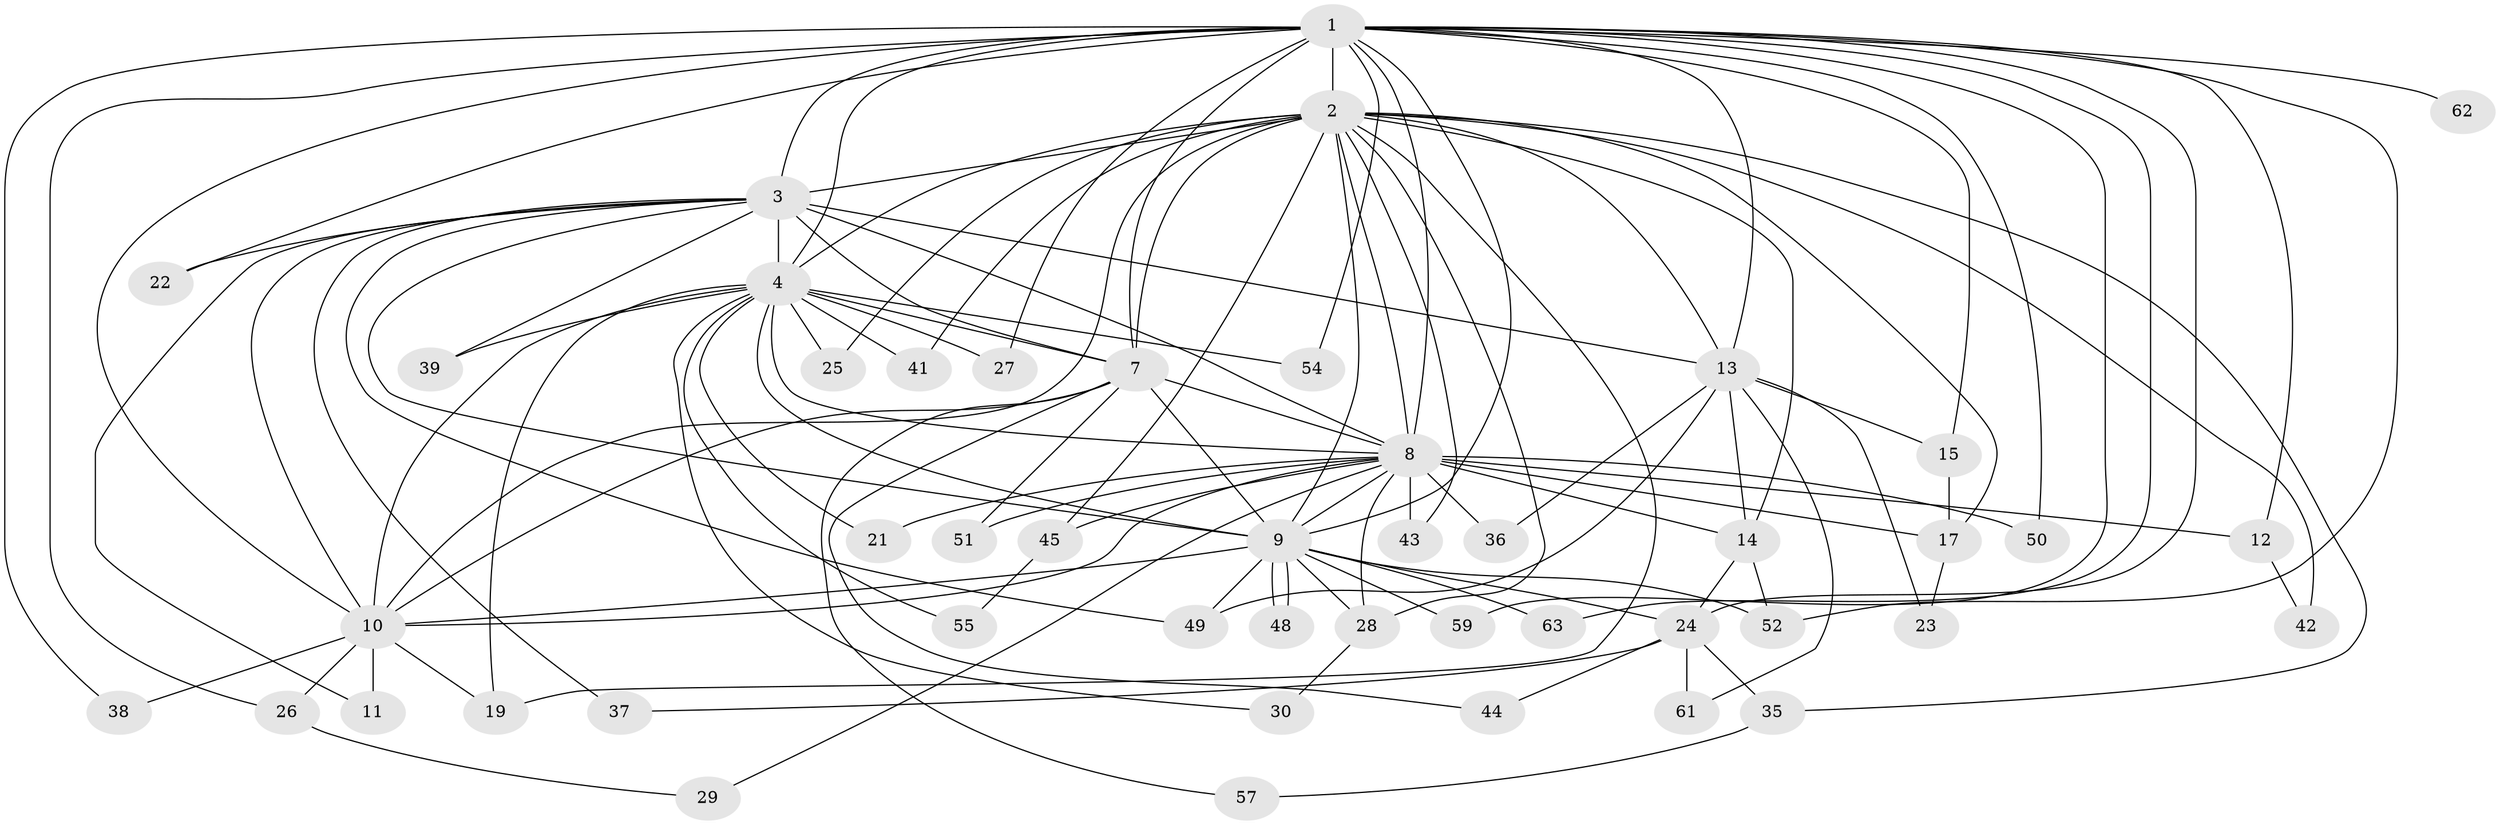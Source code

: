 // Generated by graph-tools (version 1.1) at 2025/23/03/03/25 07:23:46]
// undirected, 47 vertices, 113 edges
graph export_dot {
graph [start="1"]
  node [color=gray90,style=filled];
  1 [super="+6"];
  2 [super="+5"];
  3 [super="+16"];
  4 [super="+34"];
  7 [super="+40"];
  8 [super="+20"];
  9;
  10 [super="+46"];
  11;
  12;
  13 [super="+31"];
  14 [super="+18"];
  15;
  17 [super="+32"];
  19 [super="+47"];
  21;
  22;
  23;
  24 [super="+33"];
  25;
  26;
  27;
  28 [super="+56"];
  29;
  30;
  35;
  36;
  37;
  38;
  39;
  41;
  42;
  43;
  44;
  45 [super="+53"];
  48;
  49 [super="+60"];
  50;
  51;
  52 [super="+58"];
  54;
  55;
  57;
  59;
  61;
  62;
  63;
  1 -- 2 [weight=4];
  1 -- 3 [weight=3];
  1 -- 4 [weight=2];
  1 -- 7 [weight=2];
  1 -- 8 [weight=2];
  1 -- 9 [weight=2];
  1 -- 10 [weight=2];
  1 -- 24;
  1 -- 27;
  1 -- 54;
  1 -- 59;
  1 -- 62 [weight=2];
  1 -- 63;
  1 -- 12;
  1 -- 13;
  1 -- 15;
  1 -- 22;
  1 -- 26;
  1 -- 38;
  1 -- 50;
  1 -- 52;
  2 -- 3 [weight=2];
  2 -- 4 [weight=2];
  2 -- 7 [weight=2];
  2 -- 8 [weight=2];
  2 -- 9 [weight=2];
  2 -- 10 [weight=2];
  2 -- 13;
  2 -- 17;
  2 -- 42;
  2 -- 43;
  2 -- 45 [weight=2];
  2 -- 35;
  2 -- 41;
  2 -- 25;
  2 -- 28;
  2 -- 19;
  2 -- 14;
  3 -- 4;
  3 -- 7;
  3 -- 8;
  3 -- 9;
  3 -- 10;
  3 -- 11;
  3 -- 13;
  3 -- 22;
  3 -- 37;
  3 -- 39;
  3 -- 49;
  4 -- 7 [weight=2];
  4 -- 8 [weight=2];
  4 -- 9;
  4 -- 10;
  4 -- 19;
  4 -- 21;
  4 -- 25;
  4 -- 27;
  4 -- 30;
  4 -- 39;
  4 -- 41;
  4 -- 54;
  4 -- 55;
  7 -- 8;
  7 -- 9;
  7 -- 10;
  7 -- 44;
  7 -- 57;
  7 -- 51;
  8 -- 9;
  8 -- 10;
  8 -- 12;
  8 -- 14;
  8 -- 21;
  8 -- 28;
  8 -- 29;
  8 -- 43;
  8 -- 50;
  8 -- 51;
  8 -- 36;
  8 -- 17;
  8 -- 45;
  9 -- 10;
  9 -- 28;
  9 -- 48;
  9 -- 48;
  9 -- 49;
  9 -- 59;
  9 -- 63;
  9 -- 24;
  9 -- 52;
  10 -- 11 [weight=2];
  10 -- 19;
  10 -- 26;
  10 -- 38;
  12 -- 42;
  13 -- 14;
  13 -- 15;
  13 -- 23;
  13 -- 61;
  13 -- 36;
  13 -- 49;
  14 -- 24;
  14 -- 52;
  15 -- 17;
  17 -- 23;
  24 -- 35;
  24 -- 61;
  24 -- 44;
  24 -- 37;
  26 -- 29;
  28 -- 30;
  35 -- 57;
  45 -- 55;
}
